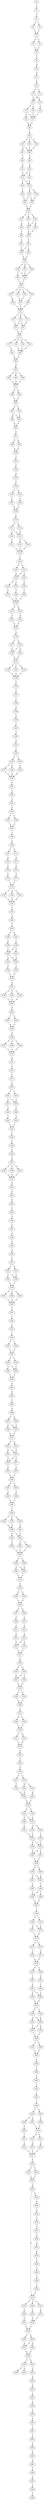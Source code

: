 strict digraph  {
	S0 -> S1 [ label = A ];
	S1 -> S2 [ label = G ];
	S2 -> S3 [ label = A ];
	S2 -> S4 [ label = C ];
	S3 -> S5 [ label = T ];
	S4 -> S5 [ label = T ];
	S5 -> S6 [ label = G ];
	S5 -> S7 [ label = T ];
	S6 -> S8 [ label = C ];
	S7 -> S8 [ label = C ];
	S8 -> S9 [ label = T ];
	S9 -> S10 [ label = G ];
	S10 -> S11 [ label = G ];
	S11 -> S12 [ label = A ];
	S12 -> S13 [ label = G ];
	S12 -> S14 [ label = T ];
	S13 -> S15 [ label = G ];
	S13 -> S16 [ label = A ];
	S14 -> S15 [ label = G ];
	S15 -> S17 [ label = C ];
	S15 -> S18 [ label = G ];
	S16 -> S19 [ label = A ];
	S17 -> S20 [ label = C ];
	S17 -> S21 [ label = T ];
	S18 -> S21 [ label = T ];
	S19 -> S21 [ label = T ];
	S20 -> S22 [ label = A ];
	S21 -> S22 [ label = A ];
	S22 -> S23 [ label = C ];
	S23 -> S24 [ label = C ];
	S23 -> S25 [ label = T ];
	S23 -> S26 [ label = A ];
	S24 -> S27 [ label = G ];
	S24 -> S28 [ label = T ];
	S25 -> S28 [ label = T ];
	S26 -> S28 [ label = T ];
	S27 -> S29 [ label = T ];
	S28 -> S30 [ label = G ];
	S29 -> S31 [ label = C ];
	S30 -> S32 [ label = G ];
	S31 -> S33 [ label = A ];
	S32 -> S34 [ label = C ];
	S32 -> S33 [ label = A ];
	S33 -> S35 [ label = T ];
	S33 -> S36 [ label = C ];
	S34 -> S35 [ label = T ];
	S35 -> S37 [ label = G ];
	S35 -> S38 [ label = A ];
	S36 -> S39 [ label = C ];
	S37 -> S40 [ label = G ];
	S37 -> S41 [ label = T ];
	S38 -> S40 [ label = G ];
	S39 -> S41 [ label = T ];
	S40 -> S42 [ label = C ];
	S41 -> S42 [ label = C ];
	S42 -> S43 [ label = T ];
	S42 -> S44 [ label = C ];
	S42 -> S45 [ label = A ];
	S43 -> S46 [ label = G ];
	S44 -> S47 [ label = C ];
	S45 -> S48 [ label = A ];
	S45 -> S47 [ label = C ];
	S46 -> S49 [ label = T ];
	S47 -> S50 [ label = A ];
	S48 -> S50 [ label = A ];
	S49 -> S51 [ label = A ];
	S50 -> S52 [ label = G ];
	S51 -> S53 [ label = C ];
	S52 -> S53 [ label = C ];
	S52 -> S54 [ label = A ];
	S53 -> S55 [ label = T ];
	S54 -> S55 [ label = T ];
	S55 -> S56 [ label = C ];
	S55 -> S57 [ label = G ];
	S55 -> S58 [ label = T ];
	S56 -> S59 [ label = T ];
	S56 -> S60 [ label = C ];
	S57 -> S59 [ label = T ];
	S58 -> S59 [ label = T ];
	S59 -> S61 [ label = C ];
	S60 -> S61 [ label = C ];
	S61 -> S62 [ label = C ];
	S61 -> S63 [ label = A ];
	S61 -> S64 [ label = T ];
	S61 -> S65 [ label = G ];
	S62 -> S66 [ label = G ];
	S63 -> S67 [ label = C ];
	S64 -> S67 [ label = C ];
	S65 -> S68 [ label = T ];
	S66 -> S69 [ label = T ];
	S67 -> S69 [ label = T ];
	S68 -> S69 [ label = T ];
	S69 -> S70 [ label = G ];
	S69 -> S71 [ label = C ];
	S69 -> S72 [ label = A ];
	S70 -> S73 [ label = G ];
	S71 -> S74 [ label = A ];
	S72 -> S73 [ label = G ];
	S72 -> S74 [ label = A ];
	S73 -> S75 [ label = A ];
	S74 -> S75 [ label = A ];
	S75 -> S76 [ label = G ];
	S75 -> S77 [ label = A ];
	S75 -> S78 [ label = T ];
	S75 -> S79 [ label = C ];
	S76 -> S80 [ label = C ];
	S77 -> S81 [ label = G ];
	S78 -> S80 [ label = C ];
	S79 -> S80 [ label = C ];
	S80 -> S82 [ label = A ];
	S81 -> S82 [ label = A ];
	S82 -> S83 [ label = G ];
	S83 -> S84 [ label = C ];
	S83 -> S85 [ label = G ];
	S83 -> S86 [ label = T ];
	S84 -> S87 [ label = T ];
	S85 -> S87 [ label = T ];
	S86 -> S87 [ label = T ];
	S87 -> S88 [ label = G ];
	S87 -> S89 [ label = A ];
	S88 -> S90 [ label = A ];
	S89 -> S90 [ label = A ];
	S90 -> S91 [ label = A ];
	S90 -> S92 [ label = G ];
	S91 -> S93 [ label = T ];
	S91 -> S94 [ label = C ];
	S92 -> S93 [ label = T ];
	S93 -> S95 [ label = G ];
	S94 -> S95 [ label = G ];
	S95 -> S97 [ label = A ];
	S97 -> S98 [ label = G ];
	S97 -> S99 [ label = A ];
	S98 -> S100 [ label = A ];
	S99 -> S100 [ label = A ];
	S100 -> S101 [ label = T ];
	S101 -> S102 [ label = G ];
	S102 -> S103 [ label = A ];
	S103 -> S104 [ label = T ];
	S104 -> S105 [ label = C ];
	S104 -> S106 [ label = A ];
	S105 -> S107 [ label = C ];
	S106 -> S108 [ label = A ];
	S107 -> S109 [ label = G ];
	S108 -> S109 [ label = G ];
	S109 -> S110 [ label = G ];
	S110 -> S111 [ label = G ];
	S110 -> S112 [ label = A ];
	S111 -> S113 [ label = A ];
	S111 -> S114 [ label = C ];
	S112 -> S113 [ label = A ];
	S113 -> S115 [ label = G ];
	S113 -> S116 [ label = C ];
	S114 -> S117 [ label = T ];
	S115 -> S118 [ label = C ];
	S116 -> S118 [ label = C ];
	S117 -> S118 [ label = C ];
	S118 -> S119 [ label = C ];
	S119 -> S120 [ label = C ];
	S119 -> S121 [ label = A ];
	S120 -> S122 [ label = A ];
	S121 -> S123 [ label = G ];
	S121 -> S122 [ label = A ];
	S122 -> S124 [ label = G ];
	S122 -> S125 [ label = C ];
	S123 -> S126 [ label = T ];
	S124 -> S127 [ label = G ];
	S125 -> S128 [ label = A ];
	S126 -> S129 [ label = T ];
	S127 -> S130 [ label = G ];
	S128 -> S130 [ label = G ];
	S129 -> S130 [ label = G ];
	S130 -> S131 [ label = C ];
	S130 -> S132 [ label = A ];
	S131 -> S133 [ label = T ];
	S132 -> S134 [ label = A ];
	S133 -> S135 [ label = G ];
	S134 -> S135 [ label = G ];
	S135 -> S136 [ label = G ];
	S136 -> S137 [ label = C ];
	S136 -> S138 [ label = T ];
	S137 -> S139 [ label = C ];
	S138 -> S140 [ label = G ];
	S138 -> S139 [ label = C ];
	S139 -> S141 [ label = A ];
	S140 -> S141 [ label = A ];
	S141 -> S142 [ label = A ];
	S141 -> S143 [ label = T ];
	S141 -> S144 [ label = G ];
	S142 -> S145 [ label = T ];
	S143 -> S145 [ label = T ];
	S144 -> S145 [ label = T ];
	S145 -> S146 [ label = T ];
	S146 -> S147 [ label = C ];
	S147 -> S148 [ label = T ];
	S148 -> S149 [ label = G ];
	S149 -> S150 [ label = G ];
	S150 -> S151 [ label = C ];
	S151 -> S152 [ label = A ];
	S152 -> S153 [ label = G ];
	S153 -> S154 [ label = G ];
	S154 -> S155 [ label = C ];
	S154 -> S156 [ label = T ];
	S155 -> S157 [ label = T ];
	S155 -> S158 [ label = G ];
	S156 -> S159 [ label = C ];
	S157 -> S160 [ label = G ];
	S158 -> S160 [ label = G ];
	S159 -> S160 [ label = G ];
	S160 -> S161 [ label = A ];
	S161 -> S162 [ label = C ];
	S162 -> S163 [ label = C ];
	S163 -> S164 [ label = A ];
	S164 -> S165 [ label = C ];
	S164 -> S166 [ label = T ];
	S165 -> S167 [ label = A ];
	S166 -> S167 [ label = A ];
	S167 -> S168 [ label = T ];
	S168 -> S169 [ label = C ];
	S169 -> S170 [ label = C ];
	S169 -> S171 [ label = A ];
	S170 -> S172 [ label = A ];
	S171 -> S173 [ label = G ];
	S172 -> S174 [ label = G ];
	S173 -> S175 [ label = A ];
	S174 -> S176 [ label = C ];
	S175 -> S177 [ label = G ];
	S176 -> S178 [ label = C ];
	S177 -> S178 [ label = C ];
	S178 -> S179 [ label = C ];
	S178 -> S180 [ label = G ];
	S178 -> S181 [ label = T ];
	S179 -> S182 [ label = G ];
	S180 -> S182 [ label = G ];
	S181 -> S182 [ label = G ];
	S182 -> S183 [ label = T ];
	S183 -> S184 [ label = G ];
	S184 -> S185 [ label = T ];
	S185 -> S186 [ label = G ];
	S185 -> S187 [ label = A ];
	S186 -> S188 [ label = G ];
	S187 -> S189 [ label = C ];
	S188 -> S190 [ label = A ];
	S189 -> S191 [ label = C ];
	S189 -> S190 [ label = A ];
	S190 -> S192 [ label = A ];
	S190 -> S193 [ label = G ];
	S191 -> S193 [ label = G ];
	S192 -> S194 [ label = C ];
	S193 -> S195 [ label = T ];
	S194 -> S196 [ label = G ];
	S195 -> S196 [ label = G ];
	S196 -> S197 [ label = G ];
	S197 -> S198 [ label = C ];
	S197 -> S199 [ label = G ];
	S197 -> S200 [ label = T ];
	S198 -> S201 [ label = G ];
	S199 -> S201 [ label = G ];
	S200 -> S201 [ label = G ];
	S201 -> S202 [ label = G ];
	S202 -> S203 [ label = T ];
	S202 -> S204 [ label = A ];
	S203 -> S205 [ label = G ];
	S204 -> S205 [ label = G ];
	S205 -> S206 [ label = G ];
	S206 -> S207 [ label = G ];
	S206 -> S208 [ label = A ];
	S206 -> S209 [ label = T ];
	S207 -> S210 [ label = C ];
	S208 -> S210 [ label = C ];
	S209 -> S210 [ label = C ];
	S210 -> S211 [ label = A ];
	S211 -> S212 [ label = G ];
	S212 -> S213 [ label = T ];
	S213 -> S214 [ label = G ];
	S214 -> S215 [ label = C ];
	S214 -> S216 [ label = T ];
	S215 -> S217 [ label = C ];
	S215 -> S218 [ label = T ];
	S216 -> S218 [ label = T ];
	S217 -> S219 [ label = A ];
	S218 -> S220 [ label = C ];
	S219 -> S221 [ label = C ];
	S220 -> S222 [ label = T ];
	S221 -> S223 [ label = C ];
	S222 -> S223 [ label = C ];
	S223 -> S224 [ label = T ];
	S224 -> S225 [ label = G ];
	S225 -> S226 [ label = G ];
	S226 -> S227 [ label = A ];
	S227 -> S228 [ label = C ];
	S227 -> S229 [ label = T ];
	S227 -> S230 [ label = G ];
	S228 -> S231 [ label = A ];
	S229 -> S231 [ label = A ];
	S230 -> S231 [ label = A ];
	S231 -> S232 [ label = A ];
	S232 -> S233 [ label = C ];
	S233 -> S234 [ label = C ];
	S234 -> S235 [ label = T ];
	S235 -> S236 [ label = G ];
	S236 -> S237 [ label = C ];
	S237 -> S238 [ label = A ];
	S238 -> S239 [ label = G ];
	S239 -> S240 [ label = A ];
	S240 -> S241 [ label = C ];
	S241 -> S242 [ label = A ];
	S241 -> S243 [ label = G ];
	S242 -> S244 [ label = T ];
	S242 -> S245 [ label = C ];
	S243 -> S245 [ label = C ];
	S244 -> S246 [ label = T ];
	S245 -> S246 [ label = T ];
	S246 -> S247 [ label = G ];
	S246 -> S248 [ label = T ];
	S246 -> S249 [ label = C ];
	S247 -> S250 [ label = T ];
	S248 -> S250 [ label = T ];
	S249 -> S250 [ label = T ];
	S250 -> S251 [ label = G ];
	S251 -> S252 [ label = C ];
	S252 -> S253 [ label = A ];
	S253 -> S254 [ label = C ];
	S254 -> S255 [ label = C ];
	S254 -> S256 [ label = T ];
	S255 -> S257 [ label = G ];
	S256 -> S257 [ label = G ];
	S257 -> S258 [ label = T ];
	S257 -> S259 [ label = C ];
	S258 -> S260 [ label = G ];
	S258 -> S261 [ label = C ];
	S259 -> S261 [ label = C ];
	S260 -> S262 [ label = T ];
	S261 -> S262 [ label = T ];
	S262 -> S263 [ label = G ];
	S263 -> S264 [ label = C ];
	S264 -> S265 [ label = C ];
	S265 -> S266 [ label = A ];
	S266 -> S267 [ label = C ];
	S266 -> S268 [ label = T ];
	S267 -> S269 [ label = G ];
	S267 -> S270 [ label = A ];
	S268 -> S270 [ label = A ];
	S269 -> S271 [ label = A ];
	S270 -> S271 [ label = A ];
	S271 -> S272 [ label = G ];
	S271 -> S273 [ label = A ];
	S272 -> S274 [ label = A ];
	S272 -> S275 [ label = G ];
	S273 -> S275 [ label = G ];
	S274 -> S276 [ label = A ];
	S275 -> S277 [ label = C ];
	S275 -> S276 [ label = A ];
	S276 -> S278 [ label = G ];
	S277 -> S279 [ label = C ];
	S278 -> S280 [ label = A ];
	S279 -> S280 [ label = A ];
	S280 -> S281 [ label = A ];
	S280 -> S282 [ label = G ];
	S281 -> S283 [ label = A ];
	S282 -> S284 [ label = G ];
	S283 -> S285 [ label = A ];
	S284 -> S285 [ label = A ];
	S285 -> S286 [ label = C ];
	S286 -> S287 [ label = C ];
	S286 -> S288 [ label = G ];
	S286 -> S289 [ label = T ];
	S287 -> S290 [ label = A ];
	S288 -> S291 [ label = G ];
	S289 -> S290 [ label = A ];
	S290 -> S292 [ label = A ];
	S290 -> S293 [ label = C ];
	S291 -> S293 [ label = C ];
	S292 -> S294 [ label = C ];
	S293 -> S295 [ label = T ];
	S293 -> S296 [ label = A ];
	S294 -> S297 [ label = A ];
	S295 -> S297 [ label = A ];
	S296 -> S297 [ label = A ];
	S297 -> S298 [ label = A ];
	S297 -> S299 [ label = C ];
	S298 -> S300 [ label = G ];
	S298 -> S301 [ label = A ];
	S299 -> S301 [ label = A ];
	S300 -> S302 [ label = C ];
	S301 -> S302 [ label = C ];
	S302 -> S303 [ label = A ];
	S303 -> S304 [ label = G ];
	S303 -> S305 [ label = A ];
	S304 -> S306 [ label = G ];
	S305 -> S306 [ label = G ];
	S306 -> S307 [ label = A ];
	S306 -> S308 [ label = C ];
	S307 -> S309 [ label = G ];
	S308 -> S310 [ label = C ];
	S309 -> S311 [ label = G ];
	S310 -> S312 [ label = A ];
	S311 -> S313 [ label = T ];
	S312 -> S314 [ label = A ];
	S313 -> S315 [ label = G ];
	S314 -> S316 [ label = A ];
	S314 -> S315 [ label = G ];
	S315 -> S317 [ label = G ];
	S316 -> S317 [ label = G ];
	S317 -> S318 [ label = A ];
	S318 -> S319 [ label = G ];
	S318 -> S320 [ label = A ];
	S319 -> S321 [ label = A ];
	S320 -> S322 [ label = C ];
	S320 -> S321 [ label = A ];
	S321 -> S323 [ label = G ];
	S322 -> S323 [ label = G ];
	S323 -> S324 [ label = G ];
	S323 -> S325 [ label = A ];
	S324 -> S326 [ label = A ];
	S325 -> S326 [ label = A ];
	S326 -> S327 [ label = G ];
	S327 -> S328 [ label = G ];
	S327 -> S329 [ label = C ];
	S328 -> S330 [ label = C ];
	S329 -> S330 [ label = C ];
	S330 -> S331 [ label = A ];
	S330 -> S332 [ label = G ];
	S331 -> S333 [ label = G ];
	S332 -> S333 [ label = G ];
	S333 -> S334 [ label = A ];
	S334 -> S335 [ label = T ];
	S335 -> S336 [ label = G ];
	S336 -> S337 [ label = G ];
	S336 -> S338 [ label = A ];
	S337 -> S339 [ label = T ];
	S338 -> S340 [ label = G ];
	S338 -> S341 [ label = A ];
	S339 -> S342 [ label = G ];
	S340 -> S342 [ label = G ];
	S341 -> S343 [ label = A ];
	S342 -> S344 [ label = A ];
	S343 -> S344 [ label = A ];
	S344 -> S345 [ label = A ];
	S344 -> S346 [ label = G ];
	S345 -> S347 [ label = A ];
	S345 -> S348 [ label = G ];
	S346 -> S347 [ label = A ];
	S347 -> S349 [ label = C ];
	S347 -> S350 [ label = T ];
	S348 -> S351 [ label = A ];
	S349 -> S352 [ label = G ];
	S350 -> S353 [ label = T ];
	S351 -> S352 [ label = G ];
	S352 -> S354 [ label = G ];
	S352 -> S355 [ label = T ];
	S353 -> S355 [ label = T ];
	S354 -> S356 [ label = G ];
	S355 -> S356 [ label = G ];
	S355 -> S357 [ label = T ];
	S356 -> S358 [ label = C ];
	S357 -> S358 [ label = C ];
	S358 -> S359 [ label = G ];
	S358 -> S360 [ label = A ];
	S359 -> S361 [ label = A ];
	S359 -> S362 [ label = G ];
	S360 -> S362 [ label = G ];
	S361 -> S363 [ label = A ];
	S362 -> S364 [ label = C ];
	S363 -> S365 [ label = A ];
	S364 -> S365 [ label = A ];
	S364 -> S366 [ label = T ];
	S365 -> S367 [ label = G ];
	S366 -> S367 [ label = G ];
	S367 -> S368 [ label = C ];
	S368 -> S369 [ label = T ];
	S368 -> S370 [ label = C ];
	S369 -> S371 [ label = G ];
	S369 -> S372 [ label = T ];
	S370 -> S372 [ label = T ];
	S371 -> S373 [ label = C ];
	S372 -> S373 [ label = C ];
	S373 -> S374 [ label = G ];
	S373 -> S375 [ label = C ];
	S374 -> S376 [ label = C ];
	S375 -> S377 [ label = A ];
	S376 -> S378 [ label = A ];
	S377 -> S378 [ label = A ];
	S378 -> S379 [ label = A ];
	S378 -> S380 [ label = G ];
	S379 -> S381 [ label = T ];
	S380 -> S382 [ label = G ];
	S381 -> S383 [ label = A ];
	S382 -> S384 [ label = T ];
	S383 -> S385 [ label = C ];
	S383 -> S386 [ label = T ];
	S384 -> S386 [ label = T ];
	S385 -> S387 [ label = G ];
	S386 -> S387 [ label = G ];
	S387 -> S388 [ label = G ];
	S387 -> S389 [ label = C ];
	S388 -> S390 [ label = G ];
	S388 -> S391 [ label = A ];
	S389 -> S390 [ label = G ];
	S390 -> S392 [ label = G ];
	S390 -> S393 [ label = T ];
	S391 -> S393 [ label = T ];
	S392 -> S394 [ label = C ];
	S393 -> S394 [ label = C ];
	S394 -> S395 [ label = C ];
	S394 -> S396 [ label = A ];
	S395 -> S397 [ label = G ];
	S396 -> S397 [ label = G ];
	S397 -> S398 [ label = A ];
	S398 -> S399 [ label = C ];
	S399 -> S400 [ label = A ];
	S400 -> S401 [ label = T ];
	S401 -> S402 [ label = C ];
	S402 -> S403 [ label = A ];
	S403 -> S404 [ label = C ];
	S403 -> S405 [ label = G ];
	S404 -> S406 [ label = G ];
	S404 -> S407 [ label = A ];
	S405 -> S408 [ label = C ];
	S406 -> S409 [ label = C ];
	S407 -> S410 [ label = A ];
	S408 -> S410 [ label = A ];
	S409 -> S411 [ label = T ];
	S410 -> S412 [ label = G ];
	S410 -> S413 [ label = C ];
	S411 -> S414 [ label = C ];
	S412 -> S415 [ label = G ];
	S413 -> S416 [ label = A ];
	S414 -> S417 [ label = T ];
	S415 -> S417 [ label = T ];
	S416 -> S417 [ label = T ];
	S417 -> S418 [ label = T ];
	S418 -> S419 [ label = C ];
	S418 -> S420 [ label = T ];
	S419 -> S421 [ label = T ];
	S420 -> S421 [ label = T ];
	S421 -> S422 [ label = T ];
	S422 -> S423 [ label = C ];
	S422 -> S424 [ label = T ];
	S423 -> S425 [ label = C ];
	S423 -> S426 [ label = A ];
	S423 -> S427 [ label = T ];
	S424 -> S428 [ label = A ];
	S425 -> S429 [ label = A ];
	S426 -> S430 [ label = T ];
	S427 -> S431 [ label = G ];
	S428 -> S432 [ label = A ];
	S429 -> S433 [ label = G ];
	S430 -> S434 [ label = C ];
	S431 -> S434 [ label = C ];
	S432 -> S435 [ label = A ];
	S433 -> S436 [ label = A ];
	S434 -> S436 [ label = A ];
	S435 -> S437 [ label = A ];
	S436 -> S438 [ label = A ];
	S436 -> S439 [ label = G ];
	S437 -> S440 [ label = A ];
	S438 -> S441 [ label = A ];
	S439 -> S442 [ label = G ];
	S439 -> S441 [ label = A ];
	S440 -> S443 [ label = G ];
	S441 -> S444 [ label = A ];
	S442 -> S444 [ label = A ];
	S443 -> S445 [ label = G ];
	S444 -> S446 [ label = A ];
	S444 -> S447 [ label = G ];
	S445 -> S448 [ label = C ];
	S446 -> S449 [ label = G ];
	S446 -> S450 [ label = A ];
	S447 -> S451 [ label = C ];
	S448 -> S452 [ label = A ];
	S451 -> S453 [ label = A ];
	S452 -> S454 [ label = C ];
	S453 -> S455 [ label = G ];
	S454 -> S456 [ label = C ];
	S455 -> S457 [ label = A ];
	S456 -> S423 [ label = C ];
	S457 -> S458 [ label = A ];
	S458 -> S459 [ label = C ];
	S459 -> S460 [ label = G ];
	S460 -> S461 [ label = T ];
	S461 -> S462 [ label = T ];
	S462 -> S463 [ label = C ];
	S463 -> S464 [ label = A ];
	S464 -> S465 [ label = G ];
	S465 -> S466 [ label = C ];
	S466 -> S467 [ label = C ];
	S467 -> S468 [ label = C ];
	S468 -> S469 [ label = T ];
}
